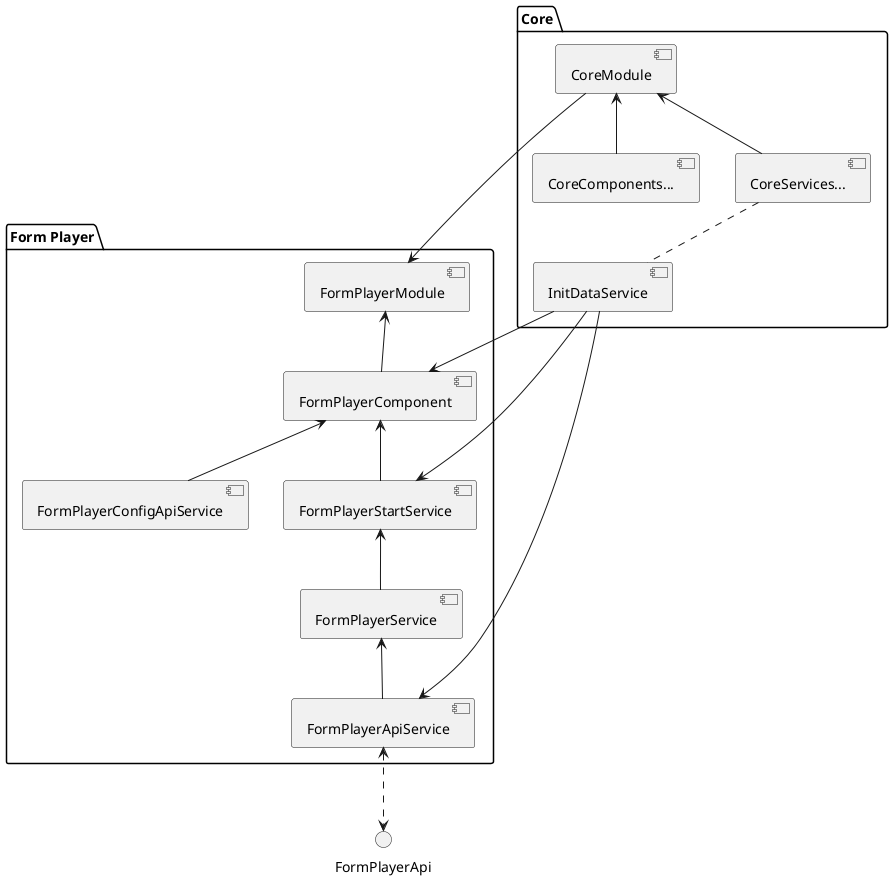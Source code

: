 @startuml

package "Form Player" {
  [FormPlayerModule] <-- [FormPlayerComponent]
  [FormPlayerComponent] <-- [FormPlayerConfigApiService]
  [FormPlayerComponent] <-- [FormPlayerStartService]
  [FormPlayerStartService] <-- [FormPlayerService]
  [FormPlayerService] <-- [FormPlayerApiService]
}

[FormPlayerApiService] <..> FormPlayerApi

package "Core" {
  [CoreModule] -> [FormPlayerModule]
  [CoreModule] <-- [CoreComponents...]
  [CoreModule] <-- [CoreServices...]
  [CoreServices...] .. [InitDataService]
  [InitDataService] --> [FormPlayerComponent]
  [InitDataService] --> [FormPlayerStartService]
  [InitDataService] --> [FormPlayerApiService]
}




@enduml
